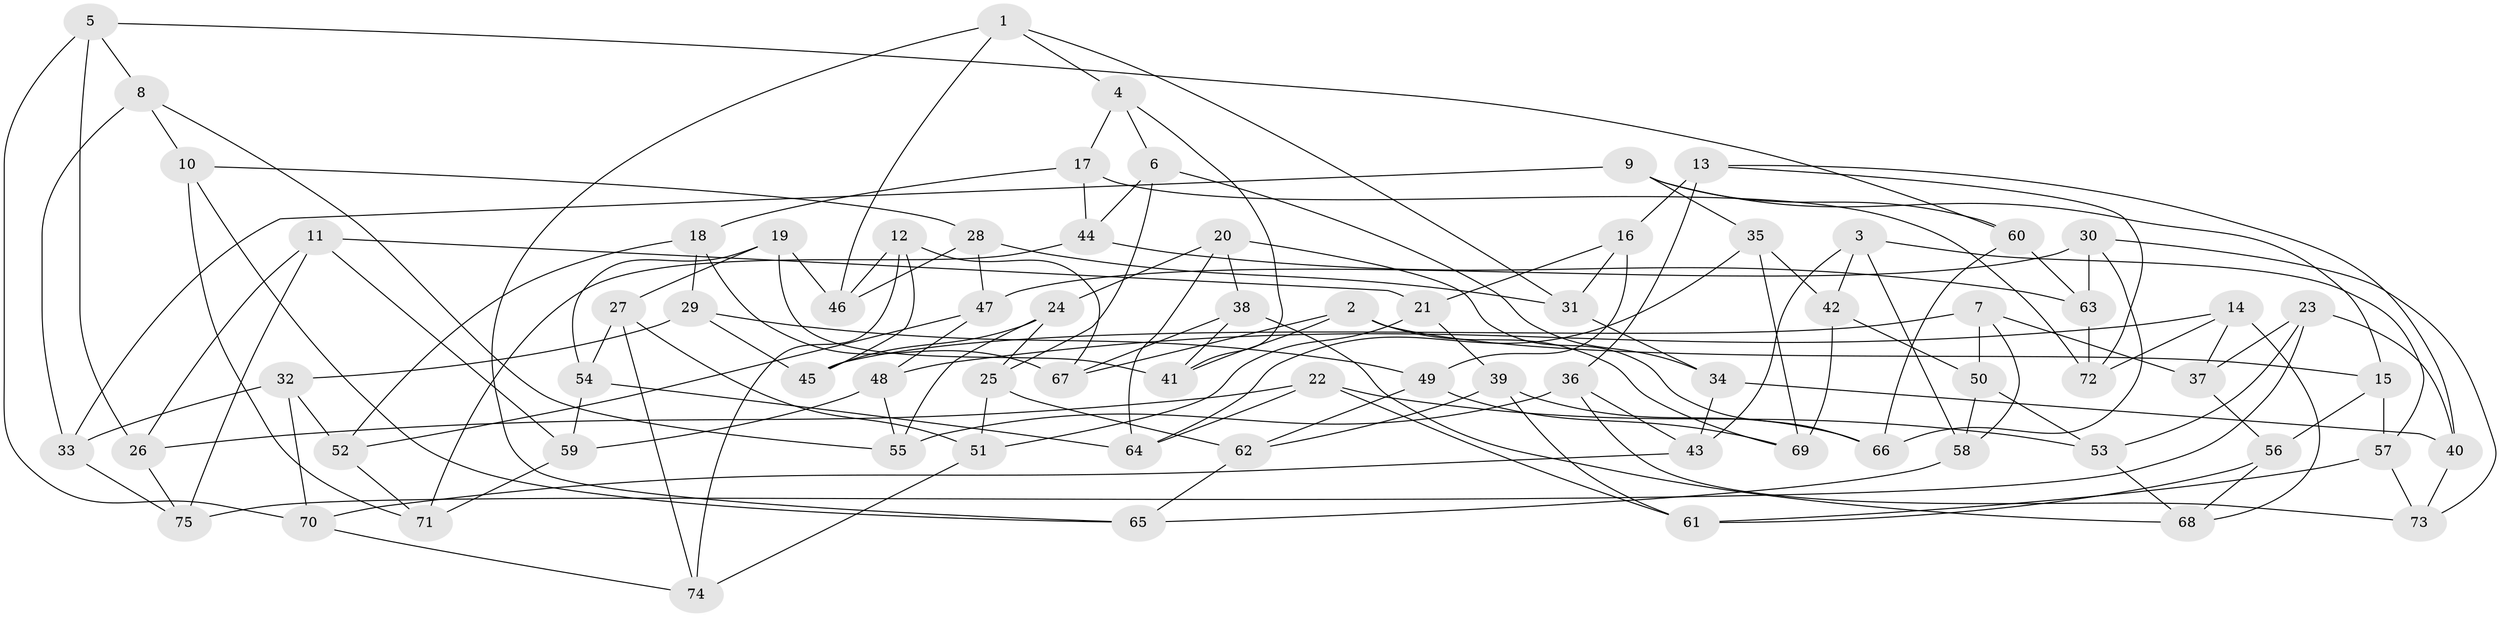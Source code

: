 // coarse degree distribution, {6: 0.4090909090909091, 5: 0.2727272727272727, 4: 0.3181818181818182}
// Generated by graph-tools (version 1.1) at 2025/52/02/27/25 19:52:35]
// undirected, 75 vertices, 150 edges
graph export_dot {
graph [start="1"]
  node [color=gray90,style=filled];
  1;
  2;
  3;
  4;
  5;
  6;
  7;
  8;
  9;
  10;
  11;
  12;
  13;
  14;
  15;
  16;
  17;
  18;
  19;
  20;
  21;
  22;
  23;
  24;
  25;
  26;
  27;
  28;
  29;
  30;
  31;
  32;
  33;
  34;
  35;
  36;
  37;
  38;
  39;
  40;
  41;
  42;
  43;
  44;
  45;
  46;
  47;
  48;
  49;
  50;
  51;
  52;
  53;
  54;
  55;
  56;
  57;
  58;
  59;
  60;
  61;
  62;
  63;
  64;
  65;
  66;
  67;
  68;
  69;
  70;
  71;
  72;
  73;
  74;
  75;
  1 -- 4;
  1 -- 65;
  1 -- 31;
  1 -- 46;
  2 -- 15;
  2 -- 67;
  2 -- 69;
  2 -- 41;
  3 -- 42;
  3 -- 57;
  3 -- 58;
  3 -- 43;
  4 -- 6;
  4 -- 17;
  4 -- 41;
  5 -- 60;
  5 -- 70;
  5 -- 26;
  5 -- 8;
  6 -- 25;
  6 -- 44;
  6 -- 34;
  7 -- 50;
  7 -- 37;
  7 -- 45;
  7 -- 58;
  8 -- 33;
  8 -- 55;
  8 -- 10;
  9 -- 15;
  9 -- 60;
  9 -- 35;
  9 -- 33;
  10 -- 28;
  10 -- 71;
  10 -- 65;
  11 -- 21;
  11 -- 26;
  11 -- 75;
  11 -- 59;
  12 -- 45;
  12 -- 74;
  12 -- 67;
  12 -- 46;
  13 -- 72;
  13 -- 40;
  13 -- 16;
  13 -- 36;
  14 -- 68;
  14 -- 72;
  14 -- 48;
  14 -- 37;
  15 -- 57;
  15 -- 56;
  16 -- 31;
  16 -- 21;
  16 -- 49;
  17 -- 44;
  17 -- 18;
  17 -- 72;
  18 -- 67;
  18 -- 52;
  18 -- 29;
  19 -- 54;
  19 -- 41;
  19 -- 27;
  19 -- 46;
  20 -- 38;
  20 -- 24;
  20 -- 64;
  20 -- 66;
  21 -- 51;
  21 -- 39;
  22 -- 64;
  22 -- 26;
  22 -- 61;
  22 -- 53;
  23 -- 40;
  23 -- 37;
  23 -- 53;
  23 -- 75;
  24 -- 45;
  24 -- 55;
  24 -- 25;
  25 -- 51;
  25 -- 62;
  26 -- 75;
  27 -- 74;
  27 -- 54;
  27 -- 51;
  28 -- 31;
  28 -- 47;
  28 -- 46;
  29 -- 32;
  29 -- 49;
  29 -- 45;
  30 -- 66;
  30 -- 73;
  30 -- 63;
  30 -- 47;
  31 -- 34;
  32 -- 33;
  32 -- 70;
  32 -- 52;
  33 -- 75;
  34 -- 40;
  34 -- 43;
  35 -- 42;
  35 -- 69;
  35 -- 64;
  36 -- 73;
  36 -- 43;
  36 -- 55;
  37 -- 56;
  38 -- 67;
  38 -- 41;
  38 -- 68;
  39 -- 62;
  39 -- 61;
  39 -- 66;
  40 -- 73;
  42 -- 50;
  42 -- 69;
  43 -- 70;
  44 -- 71;
  44 -- 63;
  47 -- 48;
  47 -- 52;
  48 -- 55;
  48 -- 59;
  49 -- 69;
  49 -- 62;
  50 -- 53;
  50 -- 58;
  51 -- 74;
  52 -- 71;
  53 -- 68;
  54 -- 64;
  54 -- 59;
  56 -- 61;
  56 -- 68;
  57 -- 73;
  57 -- 61;
  58 -- 65;
  59 -- 71;
  60 -- 63;
  60 -- 66;
  62 -- 65;
  63 -- 72;
  70 -- 74;
}
